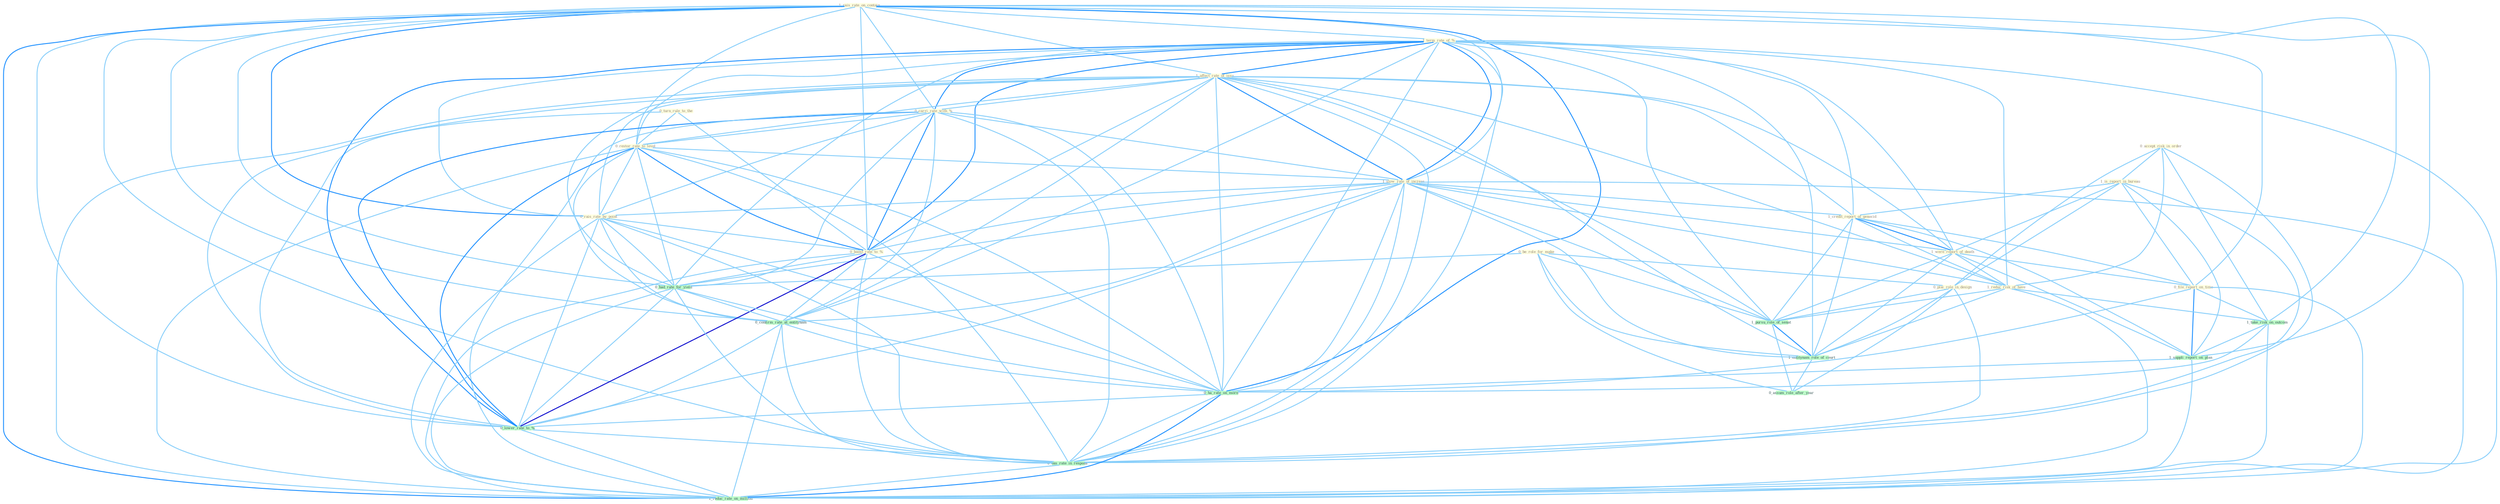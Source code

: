 Graph G{ 
    node
    [shape=polygon,style=filled,width=.5,height=.06,color="#BDFCC9",fixedsize=true,fontsize=4,
    fontcolor="#2f4f4f"];
    {node
    [color="#ffffe0", fontcolor="#8b7d6b"] "1_rais_rate_on_contain " "0_turn_rule_to_the " "0_accept_risk_in_order " "1_term_rate_of_% " "1_is_report_in_bureau " "0_be_role_for_make " "0_plai_role_in_design " "1_affect_rate_of_issu " "0_carri_rate_with_% " "0_restor_rate_to_level " "1_slow_rate_of_increas " "1_credit_report_of_genocid " "1_were_report_of_death " "0_file_report_on_time " "0_rais_rate_by_point " "1_reduc_risk_of_have " "0_boost_rate_to_% "}
{node [color="#fff0f5", fontcolor="#b22222"]}
edge [color="#B0E2FF"];

	"1_rais_rate_on_contain " -- "1_term_rate_of_% " [w="1", color="#87cefa" ];
	"1_rais_rate_on_contain " -- "1_affect_rate_of_issu " [w="1", color="#87cefa" ];
	"1_rais_rate_on_contain " -- "0_carri_rate_with_% " [w="1", color="#87cefa" ];
	"1_rais_rate_on_contain " -- "0_restor_rate_to_level " [w="1", color="#87cefa" ];
	"1_rais_rate_on_contain " -- "1_slow_rate_of_increas " [w="1", color="#87cefa" ];
	"1_rais_rate_on_contain " -- "0_file_report_on_time " [w="1", color="#87cefa" ];
	"1_rais_rate_on_contain " -- "0_rais_rate_by_point " [w="2", color="#1e90ff" , len=0.8];
	"1_rais_rate_on_contain " -- "0_boost_rate_to_% " [w="1", color="#87cefa" ];
	"1_rais_rate_on_contain " -- "1_take_risk_on_outcom " [w="1", color="#87cefa" ];
	"1_rais_rate_on_contain " -- "1_suppli_report_on_plan " [w="1", color="#87cefa" ];
	"1_rais_rate_on_contain " -- "0_had_rate_for_yield " [w="1", color="#87cefa" ];
	"1_rais_rate_on_contain " -- "0_confirm_rate_at_entitynam " [w="1", color="#87cefa" ];
	"1_rais_rate_on_contain " -- "0_ha_rate_on_morn " [w="2", color="#1e90ff" , len=0.8];
	"1_rais_rate_on_contain " -- "0_lower_rate_to_% " [w="1", color="#87cefa" ];
	"1_rais_rate_on_contain " -- "0_eas_rate_in_respons " [w="1", color="#87cefa" ];
	"1_rais_rate_on_contain " -- "1_reduc_rate_on_million " [w="2", color="#1e90ff" , len=0.8];
	"0_turn_rule_to_the " -- "0_restor_rate_to_level " [w="1", color="#87cefa" ];
	"0_turn_rule_to_the " -- "0_boost_rate_to_% " [w="1", color="#87cefa" ];
	"0_turn_rule_to_the " -- "0_lower_rate_to_% " [w="1", color="#87cefa" ];
	"0_accept_risk_in_order " -- "1_is_report_in_bureau " [w="1", color="#87cefa" ];
	"0_accept_risk_in_order " -- "0_plai_role_in_design " [w="1", color="#87cefa" ];
	"0_accept_risk_in_order " -- "1_reduc_risk_of_have " [w="1", color="#87cefa" ];
	"0_accept_risk_in_order " -- "1_take_risk_on_outcom " [w="1", color="#87cefa" ];
	"0_accept_risk_in_order " -- "0_eas_rate_in_respons " [w="1", color="#87cefa" ];
	"1_term_rate_of_% " -- "1_affect_rate_of_issu " [w="2", color="#1e90ff" , len=0.8];
	"1_term_rate_of_% " -- "0_carri_rate_with_% " [w="2", color="#1e90ff" , len=0.8];
	"1_term_rate_of_% " -- "0_restor_rate_to_level " [w="1", color="#87cefa" ];
	"1_term_rate_of_% " -- "1_slow_rate_of_increas " [w="2", color="#1e90ff" , len=0.8];
	"1_term_rate_of_% " -- "1_credit_report_of_genocid " [w="1", color="#87cefa" ];
	"1_term_rate_of_% " -- "1_were_report_of_death " [w="1", color="#87cefa" ];
	"1_term_rate_of_% " -- "0_rais_rate_by_point " [w="1", color="#87cefa" ];
	"1_term_rate_of_% " -- "1_reduc_risk_of_have " [w="1", color="#87cefa" ];
	"1_term_rate_of_% " -- "0_boost_rate_to_% " [w="2", color="#1e90ff" , len=0.8];
	"1_term_rate_of_% " -- "1_pursu_role_of_senat " [w="1", color="#87cefa" ];
	"1_term_rate_of_% " -- "0_had_rate_for_yield " [w="1", color="#87cefa" ];
	"1_term_rate_of_% " -- "0_confirm_rate_at_entitynam " [w="1", color="#87cefa" ];
	"1_term_rate_of_% " -- "0_ha_rate_on_morn " [w="1", color="#87cefa" ];
	"1_term_rate_of_% " -- "1_entitynam_role_of_court " [w="1", color="#87cefa" ];
	"1_term_rate_of_% " -- "0_lower_rate_to_% " [w="2", color="#1e90ff" , len=0.8];
	"1_term_rate_of_% " -- "0_eas_rate_in_respons " [w="1", color="#87cefa" ];
	"1_term_rate_of_% " -- "1_reduc_rate_on_million " [w="1", color="#87cefa" ];
	"1_is_report_in_bureau " -- "0_plai_role_in_design " [w="1", color="#87cefa" ];
	"1_is_report_in_bureau " -- "1_credit_report_of_genocid " [w="1", color="#87cefa" ];
	"1_is_report_in_bureau " -- "1_were_report_of_death " [w="1", color="#87cefa" ];
	"1_is_report_in_bureau " -- "0_file_report_on_time " [w="1", color="#87cefa" ];
	"1_is_report_in_bureau " -- "1_suppli_report_on_plan " [w="1", color="#87cefa" ];
	"1_is_report_in_bureau " -- "0_eas_rate_in_respons " [w="1", color="#87cefa" ];
	"0_be_role_for_make " -- "0_plai_role_in_design " [w="1", color="#87cefa" ];
	"0_be_role_for_make " -- "1_pursu_role_of_senat " [w="1", color="#87cefa" ];
	"0_be_role_for_make " -- "0_had_rate_for_yield " [w="1", color="#87cefa" ];
	"0_be_role_for_make " -- "1_entitynam_role_of_court " [w="1", color="#87cefa" ];
	"0_be_role_for_make " -- "0_assum_role_after_year " [w="1", color="#87cefa" ];
	"0_plai_role_in_design " -- "1_pursu_role_of_senat " [w="1", color="#87cefa" ];
	"0_plai_role_in_design " -- "1_entitynam_role_of_court " [w="1", color="#87cefa" ];
	"0_plai_role_in_design " -- "0_eas_rate_in_respons " [w="1", color="#87cefa" ];
	"0_plai_role_in_design " -- "0_assum_role_after_year " [w="1", color="#87cefa" ];
	"1_affect_rate_of_issu " -- "0_carri_rate_with_% " [w="1", color="#87cefa" ];
	"1_affect_rate_of_issu " -- "0_restor_rate_to_level " [w="1", color="#87cefa" ];
	"1_affect_rate_of_issu " -- "1_slow_rate_of_increas " [w="2", color="#1e90ff" , len=0.8];
	"1_affect_rate_of_issu " -- "1_credit_report_of_genocid " [w="1", color="#87cefa" ];
	"1_affect_rate_of_issu " -- "1_were_report_of_death " [w="1", color="#87cefa" ];
	"1_affect_rate_of_issu " -- "0_rais_rate_by_point " [w="1", color="#87cefa" ];
	"1_affect_rate_of_issu " -- "1_reduc_risk_of_have " [w="1", color="#87cefa" ];
	"1_affect_rate_of_issu " -- "0_boost_rate_to_% " [w="1", color="#87cefa" ];
	"1_affect_rate_of_issu " -- "1_pursu_role_of_senat " [w="1", color="#87cefa" ];
	"1_affect_rate_of_issu " -- "0_had_rate_for_yield " [w="1", color="#87cefa" ];
	"1_affect_rate_of_issu " -- "0_confirm_rate_at_entitynam " [w="1", color="#87cefa" ];
	"1_affect_rate_of_issu " -- "0_ha_rate_on_morn " [w="1", color="#87cefa" ];
	"1_affect_rate_of_issu " -- "1_entitynam_role_of_court " [w="1", color="#87cefa" ];
	"1_affect_rate_of_issu " -- "0_lower_rate_to_% " [w="1", color="#87cefa" ];
	"1_affect_rate_of_issu " -- "0_eas_rate_in_respons " [w="1", color="#87cefa" ];
	"1_affect_rate_of_issu " -- "1_reduc_rate_on_million " [w="1", color="#87cefa" ];
	"0_carri_rate_with_% " -- "0_restor_rate_to_level " [w="1", color="#87cefa" ];
	"0_carri_rate_with_% " -- "1_slow_rate_of_increas " [w="1", color="#87cefa" ];
	"0_carri_rate_with_% " -- "0_rais_rate_by_point " [w="1", color="#87cefa" ];
	"0_carri_rate_with_% " -- "0_boost_rate_to_% " [w="2", color="#1e90ff" , len=0.8];
	"0_carri_rate_with_% " -- "0_had_rate_for_yield " [w="1", color="#87cefa" ];
	"0_carri_rate_with_% " -- "0_confirm_rate_at_entitynam " [w="1", color="#87cefa" ];
	"0_carri_rate_with_% " -- "0_ha_rate_on_morn " [w="1", color="#87cefa" ];
	"0_carri_rate_with_% " -- "0_lower_rate_to_% " [w="2", color="#1e90ff" , len=0.8];
	"0_carri_rate_with_% " -- "0_eas_rate_in_respons " [w="1", color="#87cefa" ];
	"0_carri_rate_with_% " -- "1_reduc_rate_on_million " [w="1", color="#87cefa" ];
	"0_restor_rate_to_level " -- "1_slow_rate_of_increas " [w="1", color="#87cefa" ];
	"0_restor_rate_to_level " -- "0_rais_rate_by_point " [w="1", color="#87cefa" ];
	"0_restor_rate_to_level " -- "0_boost_rate_to_% " [w="2", color="#1e90ff" , len=0.8];
	"0_restor_rate_to_level " -- "0_had_rate_for_yield " [w="1", color="#87cefa" ];
	"0_restor_rate_to_level " -- "0_confirm_rate_at_entitynam " [w="1", color="#87cefa" ];
	"0_restor_rate_to_level " -- "0_ha_rate_on_morn " [w="1", color="#87cefa" ];
	"0_restor_rate_to_level " -- "0_lower_rate_to_% " [w="2", color="#1e90ff" , len=0.8];
	"0_restor_rate_to_level " -- "0_eas_rate_in_respons " [w="1", color="#87cefa" ];
	"0_restor_rate_to_level " -- "1_reduc_rate_on_million " [w="1", color="#87cefa" ];
	"1_slow_rate_of_increas " -- "1_credit_report_of_genocid " [w="1", color="#87cefa" ];
	"1_slow_rate_of_increas " -- "1_were_report_of_death " [w="1", color="#87cefa" ];
	"1_slow_rate_of_increas " -- "0_rais_rate_by_point " [w="1", color="#87cefa" ];
	"1_slow_rate_of_increas " -- "1_reduc_risk_of_have " [w="1", color="#87cefa" ];
	"1_slow_rate_of_increas " -- "0_boost_rate_to_% " [w="1", color="#87cefa" ];
	"1_slow_rate_of_increas " -- "1_pursu_role_of_senat " [w="1", color="#87cefa" ];
	"1_slow_rate_of_increas " -- "0_had_rate_for_yield " [w="1", color="#87cefa" ];
	"1_slow_rate_of_increas " -- "0_confirm_rate_at_entitynam " [w="1", color="#87cefa" ];
	"1_slow_rate_of_increas " -- "0_ha_rate_on_morn " [w="1", color="#87cefa" ];
	"1_slow_rate_of_increas " -- "1_entitynam_role_of_court " [w="1", color="#87cefa" ];
	"1_slow_rate_of_increas " -- "0_lower_rate_to_% " [w="1", color="#87cefa" ];
	"1_slow_rate_of_increas " -- "0_eas_rate_in_respons " [w="1", color="#87cefa" ];
	"1_slow_rate_of_increas " -- "1_reduc_rate_on_million " [w="1", color="#87cefa" ];
	"1_credit_report_of_genocid " -- "1_were_report_of_death " [w="2", color="#1e90ff" , len=0.8];
	"1_credit_report_of_genocid " -- "0_file_report_on_time " [w="1", color="#87cefa" ];
	"1_credit_report_of_genocid " -- "1_reduc_risk_of_have " [w="1", color="#87cefa" ];
	"1_credit_report_of_genocid " -- "1_pursu_role_of_senat " [w="1", color="#87cefa" ];
	"1_credit_report_of_genocid " -- "1_suppli_report_on_plan " [w="1", color="#87cefa" ];
	"1_credit_report_of_genocid " -- "1_entitynam_role_of_court " [w="1", color="#87cefa" ];
	"1_were_report_of_death " -- "0_file_report_on_time " [w="1", color="#87cefa" ];
	"1_were_report_of_death " -- "1_reduc_risk_of_have " [w="1", color="#87cefa" ];
	"1_were_report_of_death " -- "1_pursu_role_of_senat " [w="1", color="#87cefa" ];
	"1_were_report_of_death " -- "1_suppli_report_on_plan " [w="1", color="#87cefa" ];
	"1_were_report_of_death " -- "1_entitynam_role_of_court " [w="1", color="#87cefa" ];
	"0_file_report_on_time " -- "1_take_risk_on_outcom " [w="1", color="#87cefa" ];
	"0_file_report_on_time " -- "1_suppli_report_on_plan " [w="2", color="#1e90ff" , len=0.8];
	"0_file_report_on_time " -- "0_ha_rate_on_morn " [w="1", color="#87cefa" ];
	"0_file_report_on_time " -- "1_reduc_rate_on_million " [w="1", color="#87cefa" ];
	"0_rais_rate_by_point " -- "0_boost_rate_to_% " [w="1", color="#87cefa" ];
	"0_rais_rate_by_point " -- "0_had_rate_for_yield " [w="1", color="#87cefa" ];
	"0_rais_rate_by_point " -- "0_confirm_rate_at_entitynam " [w="1", color="#87cefa" ];
	"0_rais_rate_by_point " -- "0_ha_rate_on_morn " [w="1", color="#87cefa" ];
	"0_rais_rate_by_point " -- "0_lower_rate_to_% " [w="1", color="#87cefa" ];
	"0_rais_rate_by_point " -- "0_eas_rate_in_respons " [w="1", color="#87cefa" ];
	"0_rais_rate_by_point " -- "1_reduc_rate_on_million " [w="1", color="#87cefa" ];
	"1_reduc_risk_of_have " -- "1_pursu_role_of_senat " [w="1", color="#87cefa" ];
	"1_reduc_risk_of_have " -- "1_take_risk_on_outcom " [w="1", color="#87cefa" ];
	"1_reduc_risk_of_have " -- "1_entitynam_role_of_court " [w="1", color="#87cefa" ];
	"1_reduc_risk_of_have " -- "1_reduc_rate_on_million " [w="1", color="#87cefa" ];
	"0_boost_rate_to_% " -- "0_had_rate_for_yield " [w="1", color="#87cefa" ];
	"0_boost_rate_to_% " -- "0_confirm_rate_at_entitynam " [w="1", color="#87cefa" ];
	"0_boost_rate_to_% " -- "0_ha_rate_on_morn " [w="1", color="#87cefa" ];
	"0_boost_rate_to_% " -- "0_lower_rate_to_% " [w="3", color="#0000cd" , len=0.6];
	"0_boost_rate_to_% " -- "0_eas_rate_in_respons " [w="1", color="#87cefa" ];
	"0_boost_rate_to_% " -- "1_reduc_rate_on_million " [w="1", color="#87cefa" ];
	"1_pursu_role_of_senat " -- "1_entitynam_role_of_court " [w="2", color="#1e90ff" , len=0.8];
	"1_pursu_role_of_senat " -- "0_assum_role_after_year " [w="1", color="#87cefa" ];
	"1_take_risk_on_outcom " -- "1_suppli_report_on_plan " [w="1", color="#87cefa" ];
	"1_take_risk_on_outcom " -- "0_ha_rate_on_morn " [w="1", color="#87cefa" ];
	"1_take_risk_on_outcom " -- "1_reduc_rate_on_million " [w="1", color="#87cefa" ];
	"1_suppli_report_on_plan " -- "0_ha_rate_on_morn " [w="1", color="#87cefa" ];
	"1_suppli_report_on_plan " -- "1_reduc_rate_on_million " [w="1", color="#87cefa" ];
	"0_had_rate_for_yield " -- "0_confirm_rate_at_entitynam " [w="1", color="#87cefa" ];
	"0_had_rate_for_yield " -- "0_ha_rate_on_morn " [w="1", color="#87cefa" ];
	"0_had_rate_for_yield " -- "0_lower_rate_to_% " [w="1", color="#87cefa" ];
	"0_had_rate_for_yield " -- "0_eas_rate_in_respons " [w="1", color="#87cefa" ];
	"0_had_rate_for_yield " -- "1_reduc_rate_on_million " [w="1", color="#87cefa" ];
	"0_confirm_rate_at_entitynam " -- "0_ha_rate_on_morn " [w="1", color="#87cefa" ];
	"0_confirm_rate_at_entitynam " -- "0_lower_rate_to_% " [w="1", color="#87cefa" ];
	"0_confirm_rate_at_entitynam " -- "0_eas_rate_in_respons " [w="1", color="#87cefa" ];
	"0_confirm_rate_at_entitynam " -- "1_reduc_rate_on_million " [w="1", color="#87cefa" ];
	"0_ha_rate_on_morn " -- "0_lower_rate_to_% " [w="1", color="#87cefa" ];
	"0_ha_rate_on_morn " -- "0_eas_rate_in_respons " [w="1", color="#87cefa" ];
	"0_ha_rate_on_morn " -- "1_reduc_rate_on_million " [w="2", color="#1e90ff" , len=0.8];
	"1_entitynam_role_of_court " -- "0_assum_role_after_year " [w="1", color="#87cefa" ];
	"0_lower_rate_to_% " -- "0_eas_rate_in_respons " [w="1", color="#87cefa" ];
	"0_lower_rate_to_% " -- "1_reduc_rate_on_million " [w="1", color="#87cefa" ];
	"0_eas_rate_in_respons " -- "1_reduc_rate_on_million " [w="1", color="#87cefa" ];
}